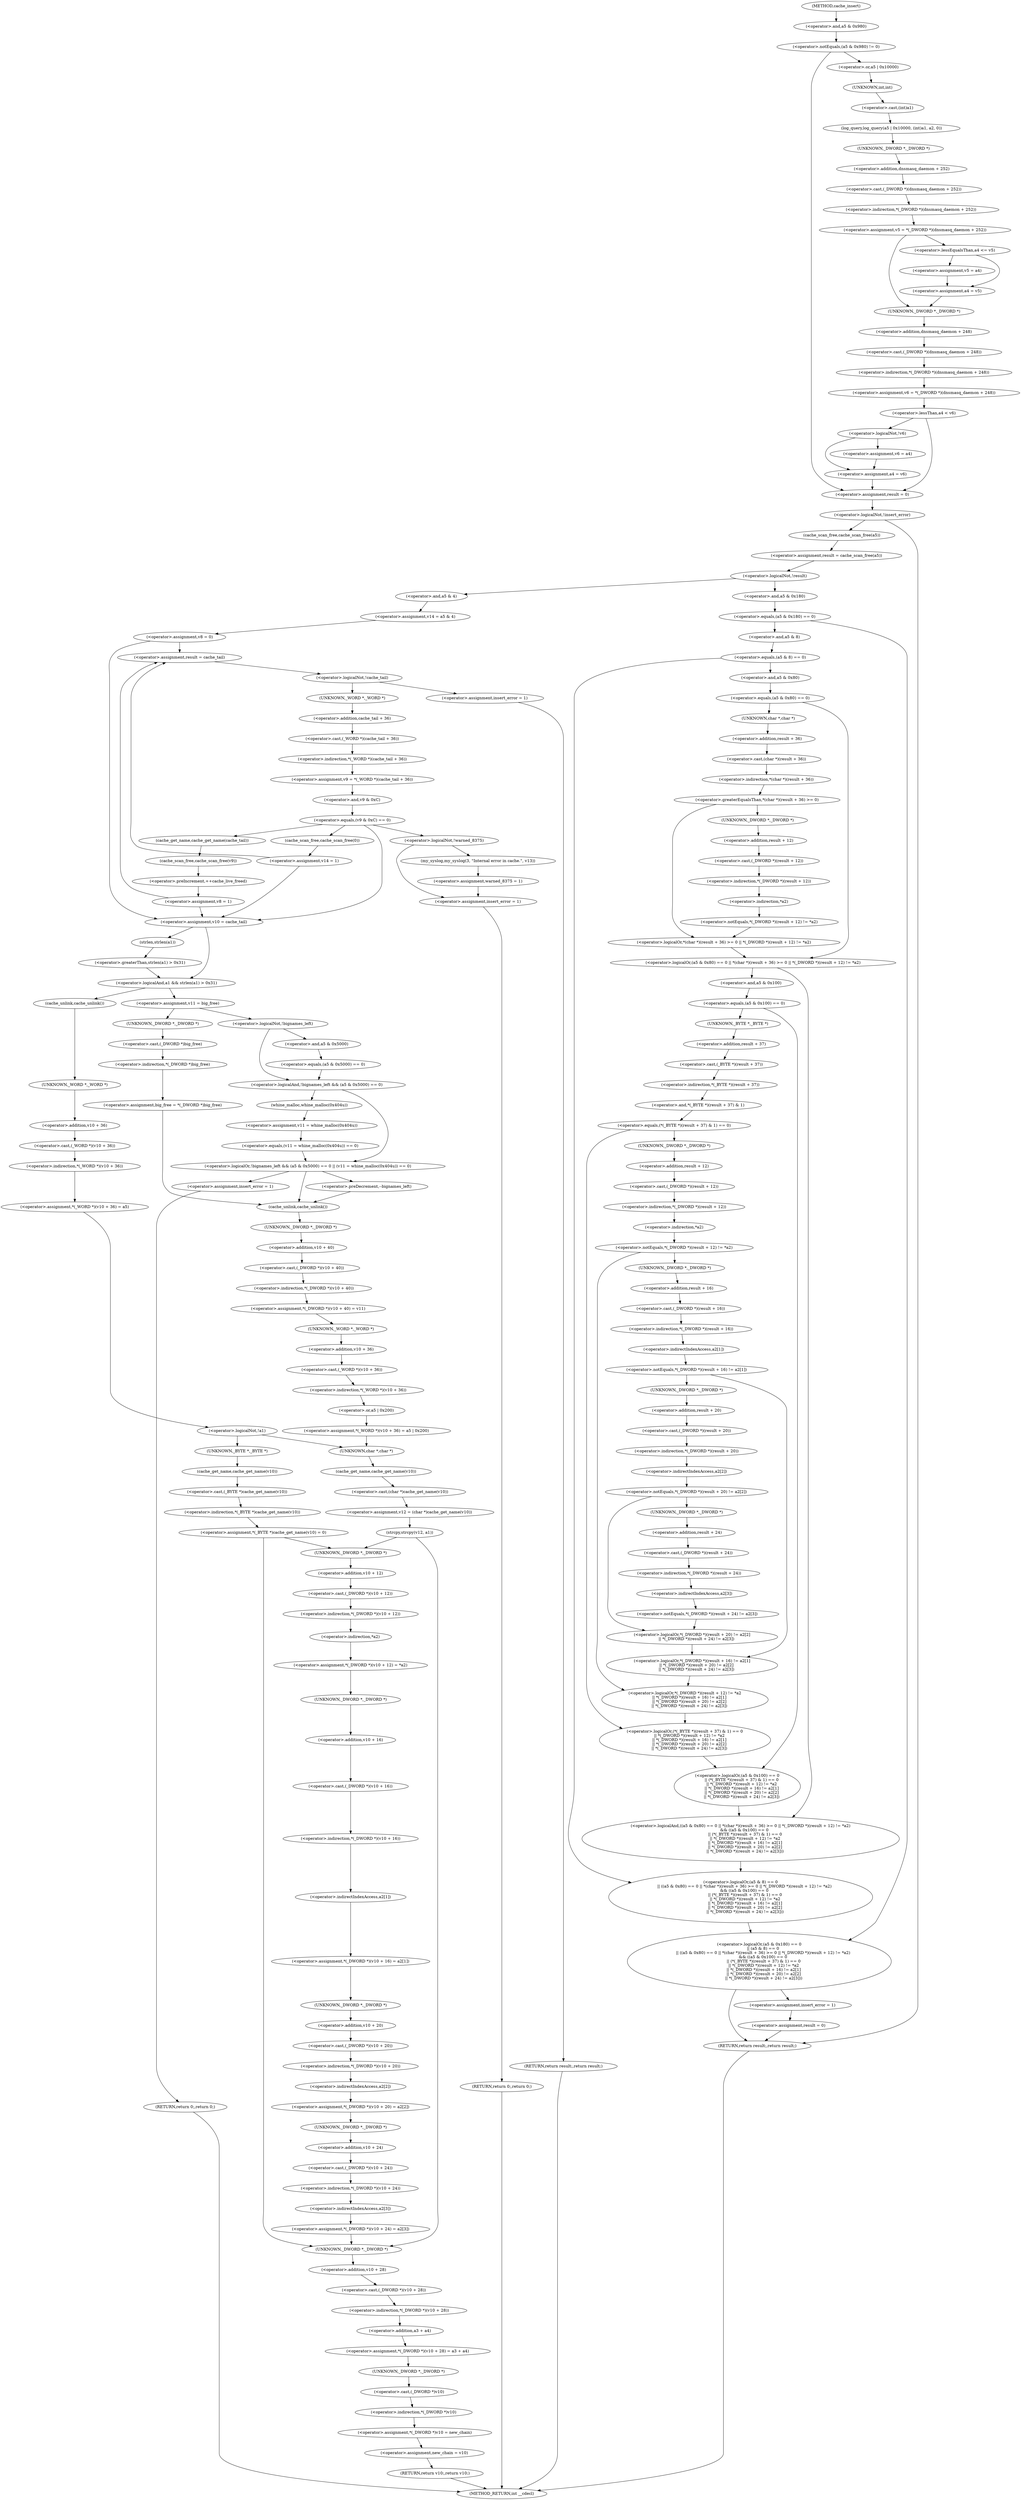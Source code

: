 digraph cache_insert {  
"1000129" [label = "(<operator>.notEquals,(a5 & 0x980) != 0)" ]
"1000130" [label = "(<operator>.and,a5 & 0x980)" ]
"1000135" [label = "(log_query,log_query(a5 | 0x10000, (int)a1, a2, 0))" ]
"1000136" [label = "(<operator>.or,a5 | 0x10000)" ]
"1000139" [label = "(<operator>.cast,(int)a1)" ]
"1000140" [label = "(UNKNOWN,int,int)" ]
"1000144" [label = "(<operator>.assignment,v5 = *(_DWORD *)(dnsmasq_daemon + 252))" ]
"1000146" [label = "(<operator>.indirection,*(_DWORD *)(dnsmasq_daemon + 252))" ]
"1000147" [label = "(<operator>.cast,(_DWORD *)(dnsmasq_daemon + 252))" ]
"1000148" [label = "(UNKNOWN,_DWORD *,_DWORD *)" ]
"1000149" [label = "(<operator>.addition,dnsmasq_daemon + 252)" ]
"1000156" [label = "(<operator>.lessEqualsThan,a4 <= v5)" ]
"1000159" [label = "(<operator>.assignment,v5 = a4)" ]
"1000162" [label = "(<operator>.assignment,a4 = v5)" ]
"1000165" [label = "(<operator>.assignment,v6 = *(_DWORD *)(dnsmasq_daemon + 248))" ]
"1000167" [label = "(<operator>.indirection,*(_DWORD *)(dnsmasq_daemon + 248))" ]
"1000168" [label = "(<operator>.cast,(_DWORD *)(dnsmasq_daemon + 248))" ]
"1000169" [label = "(UNKNOWN,_DWORD *,_DWORD *)" ]
"1000170" [label = "(<operator>.addition,dnsmasq_daemon + 248)" ]
"1000174" [label = "(<operator>.lessThan,a4 < v6)" ]
"1000179" [label = "(<operator>.logicalNot,!v6)" ]
"1000181" [label = "(<operator>.assignment,v6 = a4)" ]
"1000184" [label = "(<operator>.assignment,a4 = v6)" ]
"1000187" [label = "(<operator>.assignment,result = 0)" ]
"1000191" [label = "(<operator>.logicalNot,!insert_error)" ]
"1000194" [label = "(<operator>.assignment,result = cache_scan_free(a5))" ]
"1000196" [label = "(cache_scan_free,cache_scan_free(a5))" ]
"1000199" [label = "(<operator>.logicalNot,!result)" ]
"1000202" [label = "(<operator>.assignment,v14 = a5 & 4)" ]
"1000204" [label = "(<operator>.and,a5 & 4)" ]
"1000207" [label = "(<operator>.assignment,v8 = 0)" ]
"1000213" [label = "(<operator>.assignment,result = cache_tail)" ]
"1000217" [label = "(<operator>.logicalNot,!cache_tail)" ]
"1000220" [label = "(<operator>.assignment,insert_error = 1)" ]
"1000223" [label = "(RETURN,return result;,return result;)" ]
"1000225" [label = "(<operator>.assignment,v9 = *(_WORD *)(cache_tail + 36))" ]
"1000227" [label = "(<operator>.indirection,*(_WORD *)(cache_tail + 36))" ]
"1000228" [label = "(<operator>.cast,(_WORD *)(cache_tail + 36))" ]
"1000229" [label = "(UNKNOWN,_WORD *,_WORD *)" ]
"1000230" [label = "(<operator>.addition,cache_tail + 36)" ]
"1000234" [label = "(<operator>.equals,(v9 & 0xC) == 0)" ]
"1000235" [label = "(<operator>.and,v9 & 0xC)" ]
"1000244" [label = "(<operator>.logicalNot,!warned_8375)" ]
"1000247" [label = "(my_syslog,my_syslog(3, \"Internal error in cache.\", v13))" ]
"1000251" [label = "(<operator>.assignment,warned_8375 = 1)" ]
"1000254" [label = "(<operator>.assignment,insert_error = 1)" ]
"1000257" [label = "(RETURN,return 0;,return 0;)" ]
"1000262" [label = "(cache_get_name,cache_get_name(cache_tail))" ]
"1000264" [label = "(cache_scan_free,cache_scan_free(v9))" ]
"1000266" [label = "(<operator>.preIncrement,++cache_live_freed)" ]
"1000268" [label = "(<operator>.assignment,v8 = 1)" ]
"1000273" [label = "(cache_scan_free,cache_scan_free(0))" ]
"1000275" [label = "(<operator>.assignment,v14 = 1)" ]
"1000278" [label = "(<operator>.assignment,v10 = cache_tail)" ]
"1000282" [label = "(<operator>.logicalAnd,a1 && strlen(a1) > 0x31)" ]
"1000284" [label = "(<operator>.greaterThan,strlen(a1) > 0x31)" ]
"1000285" [label = "(strlen,strlen(a1))" ]
"1000289" [label = "(<operator>.assignment,v11 = big_free)" ]
"1000295" [label = "(<operator>.assignment,big_free = *(_DWORD *)big_free)" ]
"1000297" [label = "(<operator>.indirection,*(_DWORD *)big_free)" ]
"1000298" [label = "(<operator>.cast,(_DWORD *)big_free)" ]
"1000299" [label = "(UNKNOWN,_DWORD *,_DWORD *)" ]
"1000304" [label = "(<operator>.logicalOr,!bignames_left && (a5 & 0x5000) == 0 || (v11 = whine_malloc(0x404u)) == 0)" ]
"1000305" [label = "(<operator>.logicalAnd,!bignames_left && (a5 & 0x5000) == 0)" ]
"1000306" [label = "(<operator>.logicalNot,!bignames_left)" ]
"1000308" [label = "(<operator>.equals,(a5 & 0x5000) == 0)" ]
"1000309" [label = "(<operator>.and,a5 & 0x5000)" ]
"1000313" [label = "(<operator>.equals,(v11 = whine_malloc(0x404u)) == 0)" ]
"1000314" [label = "(<operator>.assignment,v11 = whine_malloc(0x404u))" ]
"1000316" [label = "(whine_malloc,whine_malloc(0x404u))" ]
"1000320" [label = "(<operator>.assignment,insert_error = 1)" ]
"1000323" [label = "(RETURN,return 0;,return 0;)" ]
"1000327" [label = "(<operator>.preDecrement,--bignames_left)" ]
"1000329" [label = "(cache_unlink,cache_unlink())" ]
"1000330" [label = "(<operator>.assignment,*(_DWORD *)(v10 + 40) = v11)" ]
"1000331" [label = "(<operator>.indirection,*(_DWORD *)(v10 + 40))" ]
"1000332" [label = "(<operator>.cast,(_DWORD *)(v10 + 40))" ]
"1000333" [label = "(UNKNOWN,_DWORD *,_DWORD *)" ]
"1000334" [label = "(<operator>.addition,v10 + 40)" ]
"1000338" [label = "(<operator>.assignment,*(_WORD *)(v10 + 36) = a5 | 0x200)" ]
"1000339" [label = "(<operator>.indirection,*(_WORD *)(v10 + 36))" ]
"1000340" [label = "(<operator>.cast,(_WORD *)(v10 + 36))" ]
"1000341" [label = "(UNKNOWN,_WORD *,_WORD *)" ]
"1000342" [label = "(<operator>.addition,v10 + 36)" ]
"1000345" [label = "(<operator>.or,a5 | 0x200)" ]
"1000350" [label = "(cache_unlink,cache_unlink())" ]
"1000351" [label = "(<operator>.assignment,*(_WORD *)(v10 + 36) = a5)" ]
"1000352" [label = "(<operator>.indirection,*(_WORD *)(v10 + 36))" ]
"1000353" [label = "(<operator>.cast,(_WORD *)(v10 + 36))" ]
"1000354" [label = "(UNKNOWN,_WORD *,_WORD *)" ]
"1000355" [label = "(<operator>.addition,v10 + 36)" ]
"1000360" [label = "(<operator>.logicalNot,!a1)" ]
"1000363" [label = "(<operator>.assignment,*(_BYTE *)cache_get_name(v10) = 0)" ]
"1000364" [label = "(<operator>.indirection,*(_BYTE *)cache_get_name(v10))" ]
"1000365" [label = "(<operator>.cast,(_BYTE *)cache_get_name(v10))" ]
"1000366" [label = "(UNKNOWN,_BYTE *,_BYTE *)" ]
"1000367" [label = "(cache_get_name,cache_get_name(v10))" ]
"1000371" [label = "(<operator>.assignment,v12 = (char *)cache_get_name(v10))" ]
"1000373" [label = "(<operator>.cast,(char *)cache_get_name(v10))" ]
"1000374" [label = "(UNKNOWN,char *,char *)" ]
"1000375" [label = "(cache_get_name,cache_get_name(v10))" ]
"1000377" [label = "(strcpy,strcpy(v12, a1))" ]
"1000384" [label = "(<operator>.assignment,*(_DWORD *)(v10 + 12) = *a2)" ]
"1000385" [label = "(<operator>.indirection,*(_DWORD *)(v10 + 12))" ]
"1000386" [label = "(<operator>.cast,(_DWORD *)(v10 + 12))" ]
"1000387" [label = "(UNKNOWN,_DWORD *,_DWORD *)" ]
"1000388" [label = "(<operator>.addition,v10 + 12)" ]
"1000391" [label = "(<operator>.indirection,*a2)" ]
"1000393" [label = "(<operator>.assignment,*(_DWORD *)(v10 + 16) = a2[1])" ]
"1000394" [label = "(<operator>.indirection,*(_DWORD *)(v10 + 16))" ]
"1000395" [label = "(<operator>.cast,(_DWORD *)(v10 + 16))" ]
"1000396" [label = "(UNKNOWN,_DWORD *,_DWORD *)" ]
"1000397" [label = "(<operator>.addition,v10 + 16)" ]
"1000400" [label = "(<operator>.indirectIndexAccess,a2[1])" ]
"1000403" [label = "(<operator>.assignment,*(_DWORD *)(v10 + 20) = a2[2])" ]
"1000404" [label = "(<operator>.indirection,*(_DWORD *)(v10 + 20))" ]
"1000405" [label = "(<operator>.cast,(_DWORD *)(v10 + 20))" ]
"1000406" [label = "(UNKNOWN,_DWORD *,_DWORD *)" ]
"1000407" [label = "(<operator>.addition,v10 + 20)" ]
"1000410" [label = "(<operator>.indirectIndexAccess,a2[2])" ]
"1000413" [label = "(<operator>.assignment,*(_DWORD *)(v10 + 24) = a2[3])" ]
"1000414" [label = "(<operator>.indirection,*(_DWORD *)(v10 + 24))" ]
"1000415" [label = "(<operator>.cast,(_DWORD *)(v10 + 24))" ]
"1000416" [label = "(UNKNOWN,_DWORD *,_DWORD *)" ]
"1000417" [label = "(<operator>.addition,v10 + 24)" ]
"1000420" [label = "(<operator>.indirectIndexAccess,a2[3])" ]
"1000423" [label = "(<operator>.assignment,*(_DWORD *)(v10 + 28) = a3 + a4)" ]
"1000424" [label = "(<operator>.indirection,*(_DWORD *)(v10 + 28))" ]
"1000425" [label = "(<operator>.cast,(_DWORD *)(v10 + 28))" ]
"1000426" [label = "(UNKNOWN,_DWORD *,_DWORD *)" ]
"1000427" [label = "(<operator>.addition,v10 + 28)" ]
"1000430" [label = "(<operator>.addition,a3 + a4)" ]
"1000433" [label = "(<operator>.assignment,*(_DWORD *)v10 = new_chain)" ]
"1000434" [label = "(<operator>.indirection,*(_DWORD *)v10)" ]
"1000435" [label = "(<operator>.cast,(_DWORD *)v10)" ]
"1000436" [label = "(UNKNOWN,_DWORD *,_DWORD *)" ]
"1000439" [label = "(<operator>.assignment,new_chain = v10)" ]
"1000442" [label = "(RETURN,return v10;,return v10;)" ]
"1000445" [label = "(<operator>.logicalOr,(a5 & 0x180) == 0\n      || (a5 & 8) == 0\n      || ((a5 & 0x80) == 0 || *(char *)(result + 36) >= 0 || *(_DWORD *)(result + 12) != *a2)\n      && ((a5 & 0x100) == 0\n       || (*(_BYTE *)(result + 37) & 1) == 0\n       || *(_DWORD *)(result + 12) != *a2\n       || *(_DWORD *)(result + 16) != a2[1]\n       || *(_DWORD *)(result + 20) != a2[2]\n       || *(_DWORD *)(result + 24) != a2[3]))" ]
"1000446" [label = "(<operator>.equals,(a5 & 0x180) == 0)" ]
"1000447" [label = "(<operator>.and,a5 & 0x180)" ]
"1000451" [label = "(<operator>.logicalOr,(a5 & 8) == 0\n      || ((a5 & 0x80) == 0 || *(char *)(result + 36) >= 0 || *(_DWORD *)(result + 12) != *a2)\n      && ((a5 & 0x100) == 0\n       || (*(_BYTE *)(result + 37) & 1) == 0\n       || *(_DWORD *)(result + 12) != *a2\n       || *(_DWORD *)(result + 16) != a2[1]\n       || *(_DWORD *)(result + 20) != a2[2]\n       || *(_DWORD *)(result + 24) != a2[3]))" ]
"1000452" [label = "(<operator>.equals,(a5 & 8) == 0)" ]
"1000453" [label = "(<operator>.and,a5 & 8)" ]
"1000457" [label = "(<operator>.logicalAnd,((a5 & 0x80) == 0 || *(char *)(result + 36) >= 0 || *(_DWORD *)(result + 12) != *a2)\n      && ((a5 & 0x100) == 0\n       || (*(_BYTE *)(result + 37) & 1) == 0\n       || *(_DWORD *)(result + 12) != *a2\n       || *(_DWORD *)(result + 16) != a2[1]\n       || *(_DWORD *)(result + 20) != a2[2]\n       || *(_DWORD *)(result + 24) != a2[3]))" ]
"1000458" [label = "(<operator>.logicalOr,(a5 & 0x80) == 0 || *(char *)(result + 36) >= 0 || *(_DWORD *)(result + 12) != *a2)" ]
"1000459" [label = "(<operator>.equals,(a5 & 0x80) == 0)" ]
"1000460" [label = "(<operator>.and,a5 & 0x80)" ]
"1000464" [label = "(<operator>.logicalOr,*(char *)(result + 36) >= 0 || *(_DWORD *)(result + 12) != *a2)" ]
"1000465" [label = "(<operator>.greaterEqualsThan,*(char *)(result + 36) >= 0)" ]
"1000466" [label = "(<operator>.indirection,*(char *)(result + 36))" ]
"1000467" [label = "(<operator>.cast,(char *)(result + 36))" ]
"1000468" [label = "(UNKNOWN,char *,char *)" ]
"1000469" [label = "(<operator>.addition,result + 36)" ]
"1000473" [label = "(<operator>.notEquals,*(_DWORD *)(result + 12) != *a2)" ]
"1000474" [label = "(<operator>.indirection,*(_DWORD *)(result + 12))" ]
"1000475" [label = "(<operator>.cast,(_DWORD *)(result + 12))" ]
"1000476" [label = "(UNKNOWN,_DWORD *,_DWORD *)" ]
"1000477" [label = "(<operator>.addition,result + 12)" ]
"1000480" [label = "(<operator>.indirection,*a2)" ]
"1000482" [label = "(<operator>.logicalOr,(a5 & 0x100) == 0\n       || (*(_BYTE *)(result + 37) & 1) == 0\n       || *(_DWORD *)(result + 12) != *a2\n       || *(_DWORD *)(result + 16) != a2[1]\n       || *(_DWORD *)(result + 20) != a2[2]\n       || *(_DWORD *)(result + 24) != a2[3])" ]
"1000483" [label = "(<operator>.equals,(a5 & 0x100) == 0)" ]
"1000484" [label = "(<operator>.and,a5 & 0x100)" ]
"1000488" [label = "(<operator>.logicalOr,(*(_BYTE *)(result + 37) & 1) == 0\n       || *(_DWORD *)(result + 12) != *a2\n       || *(_DWORD *)(result + 16) != a2[1]\n       || *(_DWORD *)(result + 20) != a2[2]\n       || *(_DWORD *)(result + 24) != a2[3])" ]
"1000489" [label = "(<operator>.equals,(*(_BYTE *)(result + 37) & 1) == 0)" ]
"1000490" [label = "(<operator>.and,*(_BYTE *)(result + 37) & 1)" ]
"1000491" [label = "(<operator>.indirection,*(_BYTE *)(result + 37))" ]
"1000492" [label = "(<operator>.cast,(_BYTE *)(result + 37))" ]
"1000493" [label = "(UNKNOWN,_BYTE *,_BYTE *)" ]
"1000494" [label = "(<operator>.addition,result + 37)" ]
"1000499" [label = "(<operator>.logicalOr,*(_DWORD *)(result + 12) != *a2\n       || *(_DWORD *)(result + 16) != a2[1]\n       || *(_DWORD *)(result + 20) != a2[2]\n       || *(_DWORD *)(result + 24) != a2[3])" ]
"1000500" [label = "(<operator>.notEquals,*(_DWORD *)(result + 12) != *a2)" ]
"1000501" [label = "(<operator>.indirection,*(_DWORD *)(result + 12))" ]
"1000502" [label = "(<operator>.cast,(_DWORD *)(result + 12))" ]
"1000503" [label = "(UNKNOWN,_DWORD *,_DWORD *)" ]
"1000504" [label = "(<operator>.addition,result + 12)" ]
"1000507" [label = "(<operator>.indirection,*a2)" ]
"1000509" [label = "(<operator>.logicalOr,*(_DWORD *)(result + 16) != a2[1]\n       || *(_DWORD *)(result + 20) != a2[2]\n       || *(_DWORD *)(result + 24) != a2[3])" ]
"1000510" [label = "(<operator>.notEquals,*(_DWORD *)(result + 16) != a2[1])" ]
"1000511" [label = "(<operator>.indirection,*(_DWORD *)(result + 16))" ]
"1000512" [label = "(<operator>.cast,(_DWORD *)(result + 16))" ]
"1000513" [label = "(UNKNOWN,_DWORD *,_DWORD *)" ]
"1000514" [label = "(<operator>.addition,result + 16)" ]
"1000517" [label = "(<operator>.indirectIndexAccess,a2[1])" ]
"1000520" [label = "(<operator>.logicalOr,*(_DWORD *)(result + 20) != a2[2]\n       || *(_DWORD *)(result + 24) != a2[3])" ]
"1000521" [label = "(<operator>.notEquals,*(_DWORD *)(result + 20) != a2[2])" ]
"1000522" [label = "(<operator>.indirection,*(_DWORD *)(result + 20))" ]
"1000523" [label = "(<operator>.cast,(_DWORD *)(result + 20))" ]
"1000524" [label = "(UNKNOWN,_DWORD *,_DWORD *)" ]
"1000525" [label = "(<operator>.addition,result + 20)" ]
"1000528" [label = "(<operator>.indirectIndexAccess,a2[2])" ]
"1000531" [label = "(<operator>.notEquals,*(_DWORD *)(result + 24) != a2[3])" ]
"1000532" [label = "(<operator>.indirection,*(_DWORD *)(result + 24))" ]
"1000533" [label = "(<operator>.cast,(_DWORD *)(result + 24))" ]
"1000534" [label = "(UNKNOWN,_DWORD *,_DWORD *)" ]
"1000535" [label = "(<operator>.addition,result + 24)" ]
"1000538" [label = "(<operator>.indirectIndexAccess,a2[3])" ]
"1000542" [label = "(<operator>.assignment,insert_error = 1)" ]
"1000545" [label = "(<operator>.assignment,result = 0)" ]
"1000548" [label = "(RETURN,return result;,return result;)" ]
"1000111" [label = "(METHOD,cache_insert)" ]
"1000550" [label = "(METHOD_RETURN,int __cdecl)" ]
  "1000129" -> "1000136" 
  "1000129" -> "1000187" 
  "1000130" -> "1000129" 
  "1000135" -> "1000148" 
  "1000136" -> "1000140" 
  "1000139" -> "1000135" 
  "1000140" -> "1000139" 
  "1000144" -> "1000156" 
  "1000144" -> "1000169" 
  "1000146" -> "1000144" 
  "1000147" -> "1000146" 
  "1000148" -> "1000149" 
  "1000149" -> "1000147" 
  "1000156" -> "1000159" 
  "1000156" -> "1000162" 
  "1000159" -> "1000162" 
  "1000162" -> "1000169" 
  "1000165" -> "1000174" 
  "1000167" -> "1000165" 
  "1000168" -> "1000167" 
  "1000169" -> "1000170" 
  "1000170" -> "1000168" 
  "1000174" -> "1000179" 
  "1000174" -> "1000187" 
  "1000179" -> "1000181" 
  "1000179" -> "1000184" 
  "1000181" -> "1000184" 
  "1000184" -> "1000187" 
  "1000187" -> "1000191" 
  "1000191" -> "1000196" 
  "1000191" -> "1000548" 
  "1000194" -> "1000199" 
  "1000196" -> "1000194" 
  "1000199" -> "1000204" 
  "1000199" -> "1000447" 
  "1000202" -> "1000207" 
  "1000204" -> "1000202" 
  "1000207" -> "1000213" 
  "1000207" -> "1000278" 
  "1000213" -> "1000217" 
  "1000217" -> "1000220" 
  "1000217" -> "1000229" 
  "1000220" -> "1000223" 
  "1000223" -> "1000550" 
  "1000225" -> "1000235" 
  "1000227" -> "1000225" 
  "1000228" -> "1000227" 
  "1000229" -> "1000230" 
  "1000230" -> "1000228" 
  "1000234" -> "1000278" 
  "1000234" -> "1000244" 
  "1000234" -> "1000262" 
  "1000234" -> "1000273" 
  "1000235" -> "1000234" 
  "1000244" -> "1000247" 
  "1000244" -> "1000254" 
  "1000247" -> "1000251" 
  "1000251" -> "1000254" 
  "1000254" -> "1000257" 
  "1000257" -> "1000550" 
  "1000262" -> "1000264" 
  "1000264" -> "1000266" 
  "1000266" -> "1000268" 
  "1000268" -> "1000213" 
  "1000268" -> "1000278" 
  "1000273" -> "1000275" 
  "1000275" -> "1000213" 
  "1000275" -> "1000278" 
  "1000278" -> "1000282" 
  "1000278" -> "1000285" 
  "1000282" -> "1000350" 
  "1000282" -> "1000289" 
  "1000284" -> "1000282" 
  "1000285" -> "1000284" 
  "1000289" -> "1000299" 
  "1000289" -> "1000306" 
  "1000295" -> "1000329" 
  "1000297" -> "1000295" 
  "1000298" -> "1000297" 
  "1000299" -> "1000298" 
  "1000304" -> "1000320" 
  "1000304" -> "1000329" 
  "1000304" -> "1000327" 
  "1000305" -> "1000304" 
  "1000305" -> "1000316" 
  "1000306" -> "1000305" 
  "1000306" -> "1000309" 
  "1000308" -> "1000305" 
  "1000309" -> "1000308" 
  "1000313" -> "1000304" 
  "1000314" -> "1000313" 
  "1000316" -> "1000314" 
  "1000320" -> "1000323" 
  "1000323" -> "1000550" 
  "1000327" -> "1000329" 
  "1000329" -> "1000333" 
  "1000330" -> "1000341" 
  "1000331" -> "1000330" 
  "1000332" -> "1000331" 
  "1000333" -> "1000334" 
  "1000334" -> "1000332" 
  "1000338" -> "1000374" 
  "1000339" -> "1000345" 
  "1000340" -> "1000339" 
  "1000341" -> "1000342" 
  "1000342" -> "1000340" 
  "1000345" -> "1000338" 
  "1000350" -> "1000354" 
  "1000351" -> "1000360" 
  "1000352" -> "1000351" 
  "1000353" -> "1000352" 
  "1000354" -> "1000355" 
  "1000355" -> "1000353" 
  "1000360" -> "1000366" 
  "1000360" -> "1000374" 
  "1000363" -> "1000387" 
  "1000363" -> "1000426" 
  "1000364" -> "1000363" 
  "1000365" -> "1000364" 
  "1000366" -> "1000367" 
  "1000367" -> "1000365" 
  "1000371" -> "1000377" 
  "1000373" -> "1000371" 
  "1000374" -> "1000375" 
  "1000375" -> "1000373" 
  "1000377" -> "1000387" 
  "1000377" -> "1000426" 
  "1000384" -> "1000396" 
  "1000385" -> "1000391" 
  "1000386" -> "1000385" 
  "1000387" -> "1000388" 
  "1000388" -> "1000386" 
  "1000391" -> "1000384" 
  "1000393" -> "1000406" 
  "1000394" -> "1000400" 
  "1000395" -> "1000394" 
  "1000396" -> "1000397" 
  "1000397" -> "1000395" 
  "1000400" -> "1000393" 
  "1000403" -> "1000416" 
  "1000404" -> "1000410" 
  "1000405" -> "1000404" 
  "1000406" -> "1000407" 
  "1000407" -> "1000405" 
  "1000410" -> "1000403" 
  "1000413" -> "1000426" 
  "1000414" -> "1000420" 
  "1000415" -> "1000414" 
  "1000416" -> "1000417" 
  "1000417" -> "1000415" 
  "1000420" -> "1000413" 
  "1000423" -> "1000436" 
  "1000424" -> "1000430" 
  "1000425" -> "1000424" 
  "1000426" -> "1000427" 
  "1000427" -> "1000425" 
  "1000430" -> "1000423" 
  "1000433" -> "1000439" 
  "1000434" -> "1000433" 
  "1000435" -> "1000434" 
  "1000436" -> "1000435" 
  "1000439" -> "1000442" 
  "1000442" -> "1000550" 
  "1000445" -> "1000542" 
  "1000445" -> "1000548" 
  "1000446" -> "1000445" 
  "1000446" -> "1000453" 
  "1000447" -> "1000446" 
  "1000451" -> "1000445" 
  "1000452" -> "1000451" 
  "1000452" -> "1000460" 
  "1000453" -> "1000452" 
  "1000457" -> "1000451" 
  "1000458" -> "1000457" 
  "1000458" -> "1000484" 
  "1000459" -> "1000468" 
  "1000459" -> "1000458" 
  "1000460" -> "1000459" 
  "1000464" -> "1000458" 
  "1000465" -> "1000476" 
  "1000465" -> "1000464" 
  "1000466" -> "1000465" 
  "1000467" -> "1000466" 
  "1000468" -> "1000469" 
  "1000469" -> "1000467" 
  "1000473" -> "1000464" 
  "1000474" -> "1000480" 
  "1000475" -> "1000474" 
  "1000476" -> "1000477" 
  "1000477" -> "1000475" 
  "1000480" -> "1000473" 
  "1000482" -> "1000457" 
  "1000483" -> "1000493" 
  "1000483" -> "1000482" 
  "1000484" -> "1000483" 
  "1000488" -> "1000482" 
  "1000489" -> "1000503" 
  "1000489" -> "1000488" 
  "1000490" -> "1000489" 
  "1000491" -> "1000490" 
  "1000492" -> "1000491" 
  "1000493" -> "1000494" 
  "1000494" -> "1000492" 
  "1000499" -> "1000488" 
  "1000500" -> "1000513" 
  "1000500" -> "1000499" 
  "1000501" -> "1000507" 
  "1000502" -> "1000501" 
  "1000503" -> "1000504" 
  "1000504" -> "1000502" 
  "1000507" -> "1000500" 
  "1000509" -> "1000499" 
  "1000510" -> "1000524" 
  "1000510" -> "1000509" 
  "1000511" -> "1000517" 
  "1000512" -> "1000511" 
  "1000513" -> "1000514" 
  "1000514" -> "1000512" 
  "1000517" -> "1000510" 
  "1000520" -> "1000509" 
  "1000521" -> "1000534" 
  "1000521" -> "1000520" 
  "1000522" -> "1000528" 
  "1000523" -> "1000522" 
  "1000524" -> "1000525" 
  "1000525" -> "1000523" 
  "1000528" -> "1000521" 
  "1000531" -> "1000520" 
  "1000532" -> "1000538" 
  "1000533" -> "1000532" 
  "1000534" -> "1000535" 
  "1000535" -> "1000533" 
  "1000538" -> "1000531" 
  "1000542" -> "1000545" 
  "1000545" -> "1000548" 
  "1000548" -> "1000550" 
  "1000111" -> "1000130" 
}
